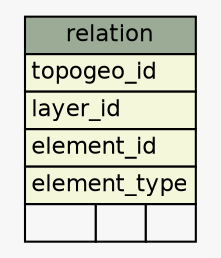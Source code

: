 // dot 2.38.0 on Mac OS X 10.10.1
// SchemaSpy rev 590
digraph "relation" {
  graph [
    rankdir="RL"
    bgcolor="#f7f7f7"
    nodesep="0.18"
    ranksep="0.46"
    fontname="Helvetica"
    fontsize="11"
  ];
  node [
    fontname="Helvetica"
    fontsize="11"
    shape="plaintext"
  ];
  edge [
    arrowsize="0.8"
  ];
  "relation" [
    label=<
    <TABLE BORDER="0" CELLBORDER="1" CELLSPACING="0" BGCOLOR="#ffffff">
      <TR><TD COLSPAN="3" BGCOLOR="#9bab96" ALIGN="CENTER">relation</TD></TR>
      <TR><TD PORT="topogeo_id" COLSPAN="3" BGCOLOR="#f4f7da" ALIGN="LEFT">topogeo_id</TD></TR>
      <TR><TD PORT="layer_id" COLSPAN="3" BGCOLOR="#f4f7da" ALIGN="LEFT">layer_id</TD></TR>
      <TR><TD PORT="element_id" COLSPAN="3" BGCOLOR="#f4f7da" ALIGN="LEFT">element_id</TD></TR>
      <TR><TD PORT="element_type" COLSPAN="3" BGCOLOR="#f4f7da" ALIGN="LEFT">element_type</TD></TR>
      <TR><TD ALIGN="LEFT" BGCOLOR="#f7f7f7">  </TD><TD ALIGN="RIGHT" BGCOLOR="#f7f7f7">  </TD><TD ALIGN="RIGHT" BGCOLOR="#f7f7f7">  </TD></TR>
    </TABLE>>
    URL="tables/relation.html"
    tooltip="relation"
  ];
}
